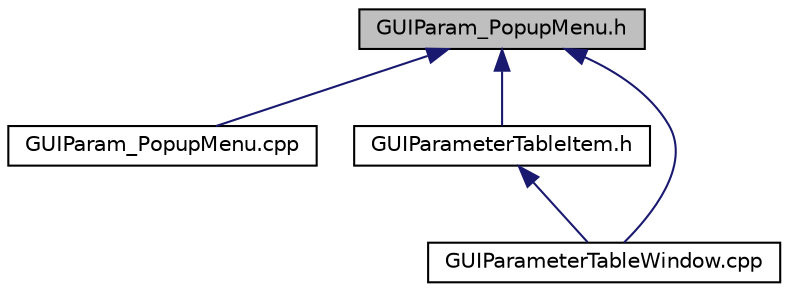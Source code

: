 digraph "GUIParam_PopupMenu.h"
{
  edge [fontname="Helvetica",fontsize="10",labelfontname="Helvetica",labelfontsize="10"];
  node [fontname="Helvetica",fontsize="10",shape=record];
  Node15 [label="GUIParam_PopupMenu.h",height=0.2,width=0.4,color="black", fillcolor="grey75", style="filled", fontcolor="black"];
  Node15 -> Node16 [dir="back",color="midnightblue",fontsize="10",style="solid",fontname="Helvetica"];
  Node16 [label="GUIParam_PopupMenu.cpp",height=0.2,width=0.4,color="black", fillcolor="white", style="filled",URL="$da/d0e/_g_u_i_param___popup_menu_8cpp.html"];
  Node15 -> Node17 [dir="back",color="midnightblue",fontsize="10",style="solid",fontname="Helvetica"];
  Node17 [label="GUIParameterTableItem.h",height=0.2,width=0.4,color="black", fillcolor="white", style="filled",URL="$df/daa/_g_u_i_parameter_table_item_8h.html"];
  Node17 -> Node18 [dir="back",color="midnightblue",fontsize="10",style="solid",fontname="Helvetica"];
  Node18 [label="GUIParameterTableWindow.cpp",height=0.2,width=0.4,color="black", fillcolor="white", style="filled",URL="$d8/dd0/_g_u_i_parameter_table_window_8cpp.html"];
  Node15 -> Node18 [dir="back",color="midnightblue",fontsize="10",style="solid",fontname="Helvetica"];
}
